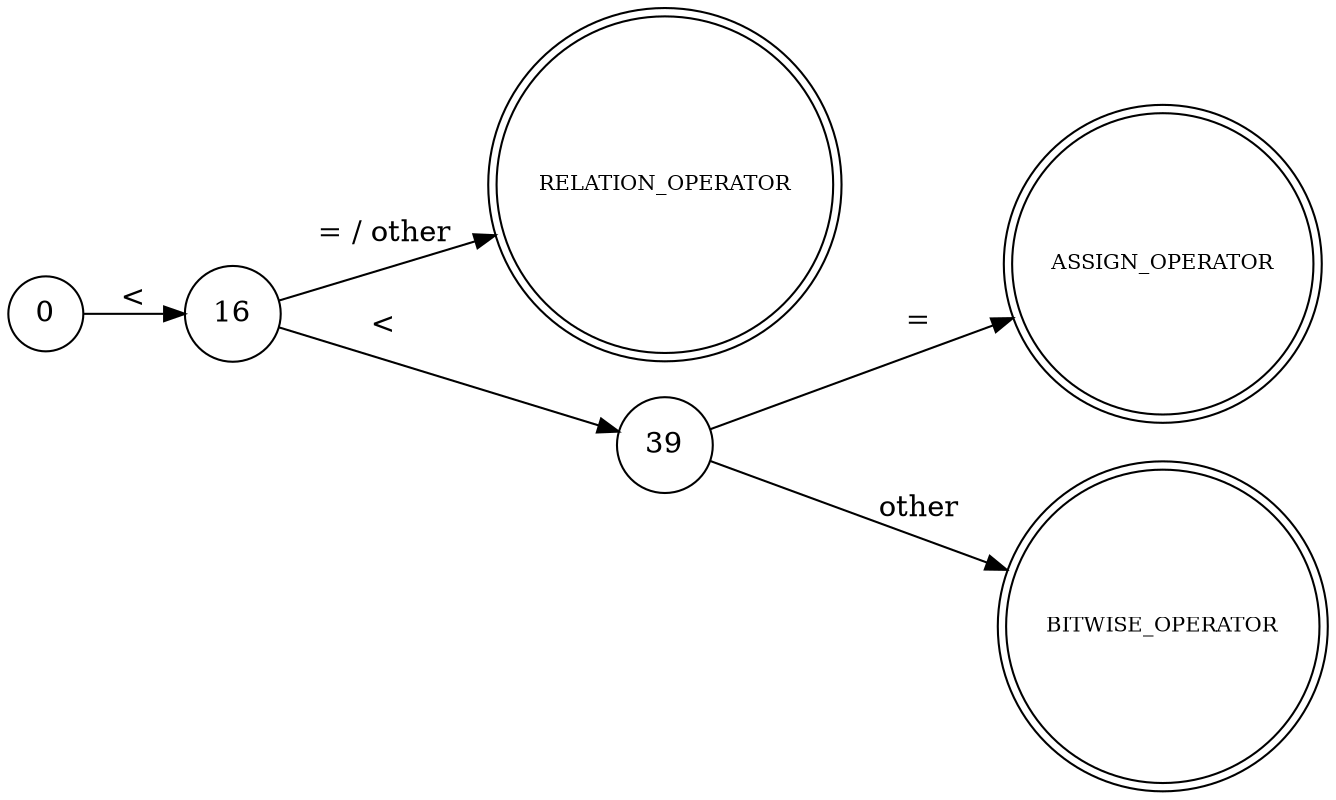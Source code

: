 digraph G{
    rankdir=LR
    node[shape = circle]
    RELATION_OPERATOR [shape = doublecircle, fontsize = 10]
    ASSIGN_OPERATOR [shape = doublecircle, fontsize = 10]
    BITWISE_OPERATOR [shape = doublecircle, fontsize = 10]
    0 -> 16 [label = "<"]
    16 -> 39 [label = "<"]
    16 -> RELATION_OPERATOR [label = "= / other"]
    39 -> ASSIGN_OPERATOR [label = "="]
    39 -> BITWISE_OPERATOR [label = "other"]
}
